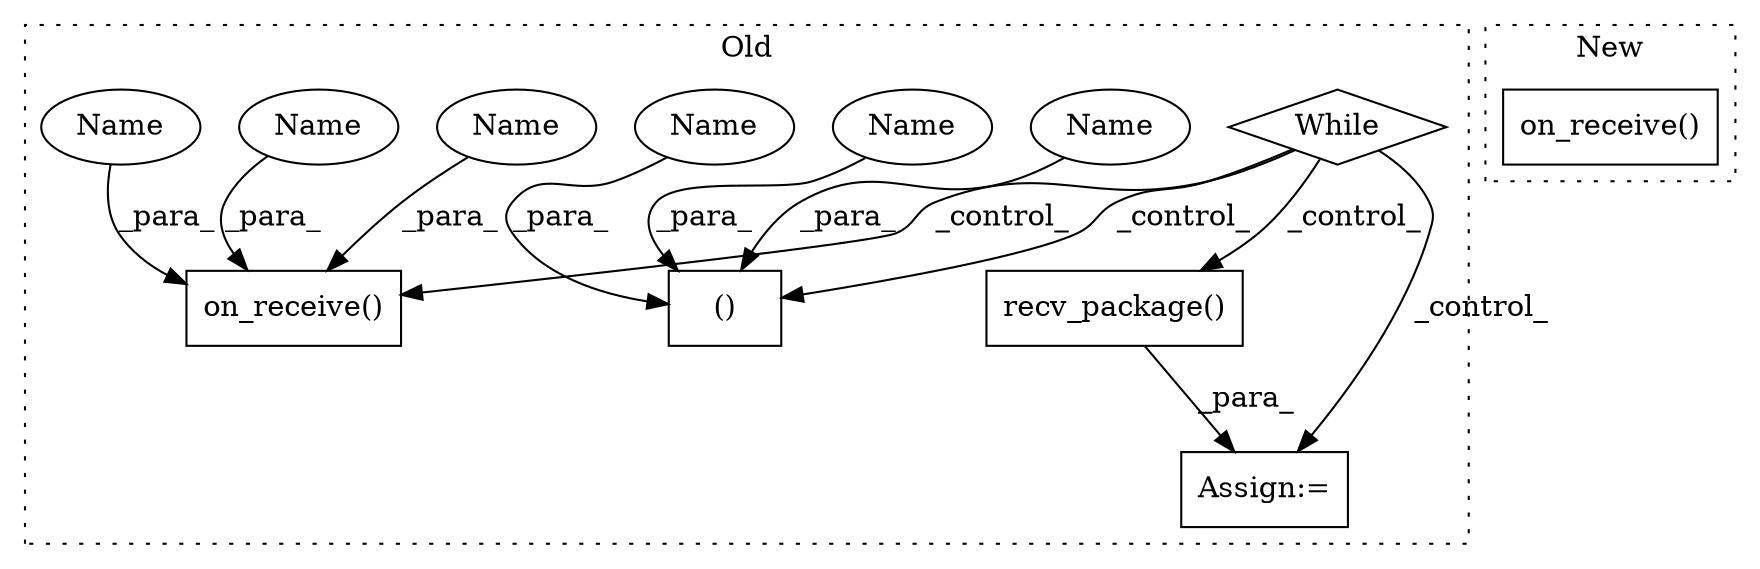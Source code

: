 digraph G {
subgraph cluster0 {
1 [label="on_receive()" a="75" s="7796,7841" l="16,1" shape="box"];
3 [label="()" a="54" s="7726" l="23" shape="box"];
4 [label="While" a="52" s="7658,7706" l="6,14" shape="diamond"];
5 [label="recv_package()" a="75" s="7752" l="31" shape="box"];
6 [label="Assign:=" a="68" s="7726" l="26" shape="box"];
7 [label="Name" a="87" s="7812" l="6" shape="ellipse"];
8 [label="Name" a="87" s="7720" l="6" shape="ellipse"];
9 [label="Name" a="87" s="7742" l="7" shape="ellipse"];
10 [label="Name" a="87" s="7834" l="7" shape="ellipse"];
11 [label="Name" a="87" s="7820" l="12" shape="ellipse"];
12 [label="Name" a="87" s="7728" l="12" shape="ellipse"];
label = "Old";
style="dotted";
}
subgraph cluster1 {
2 [label="on_receive()" a="75" s="7471" l="17" shape="box"];
label = "New";
style="dotted";
}
4 -> 5 [label="_control_"];
4 -> 6 [label="_control_"];
4 -> 3 [label="_control_"];
4 -> 1 [label="_control_"];
5 -> 6 [label="_para_"];
7 -> 1 [label="_para_"];
8 -> 3 [label="_para_"];
9 -> 3 [label="_para_"];
10 -> 1 [label="_para_"];
11 -> 1 [label="_para_"];
12 -> 3 [label="_para_"];
}